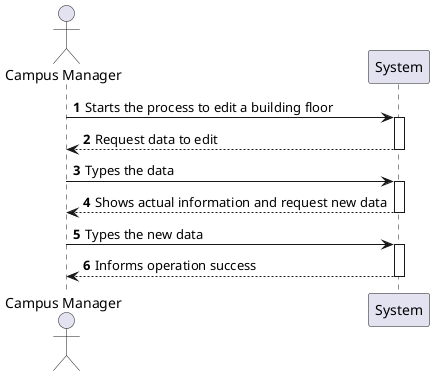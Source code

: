 @startuml
'https://plantuml.com/sequence-diagram

autonumber
actor "Campus Manager" as CM

CM -> System: Starts the process to edit a building floor
activate System
System --> CM: Request data to edit
deactivate System
CM -> System: Types the data
activate System
CM <-- System: Shows actual information and request new data
deactivate System
CM -> System: Types the new data
activate System
CM <-- System: Informs operation success
deactivate System

@enduml
